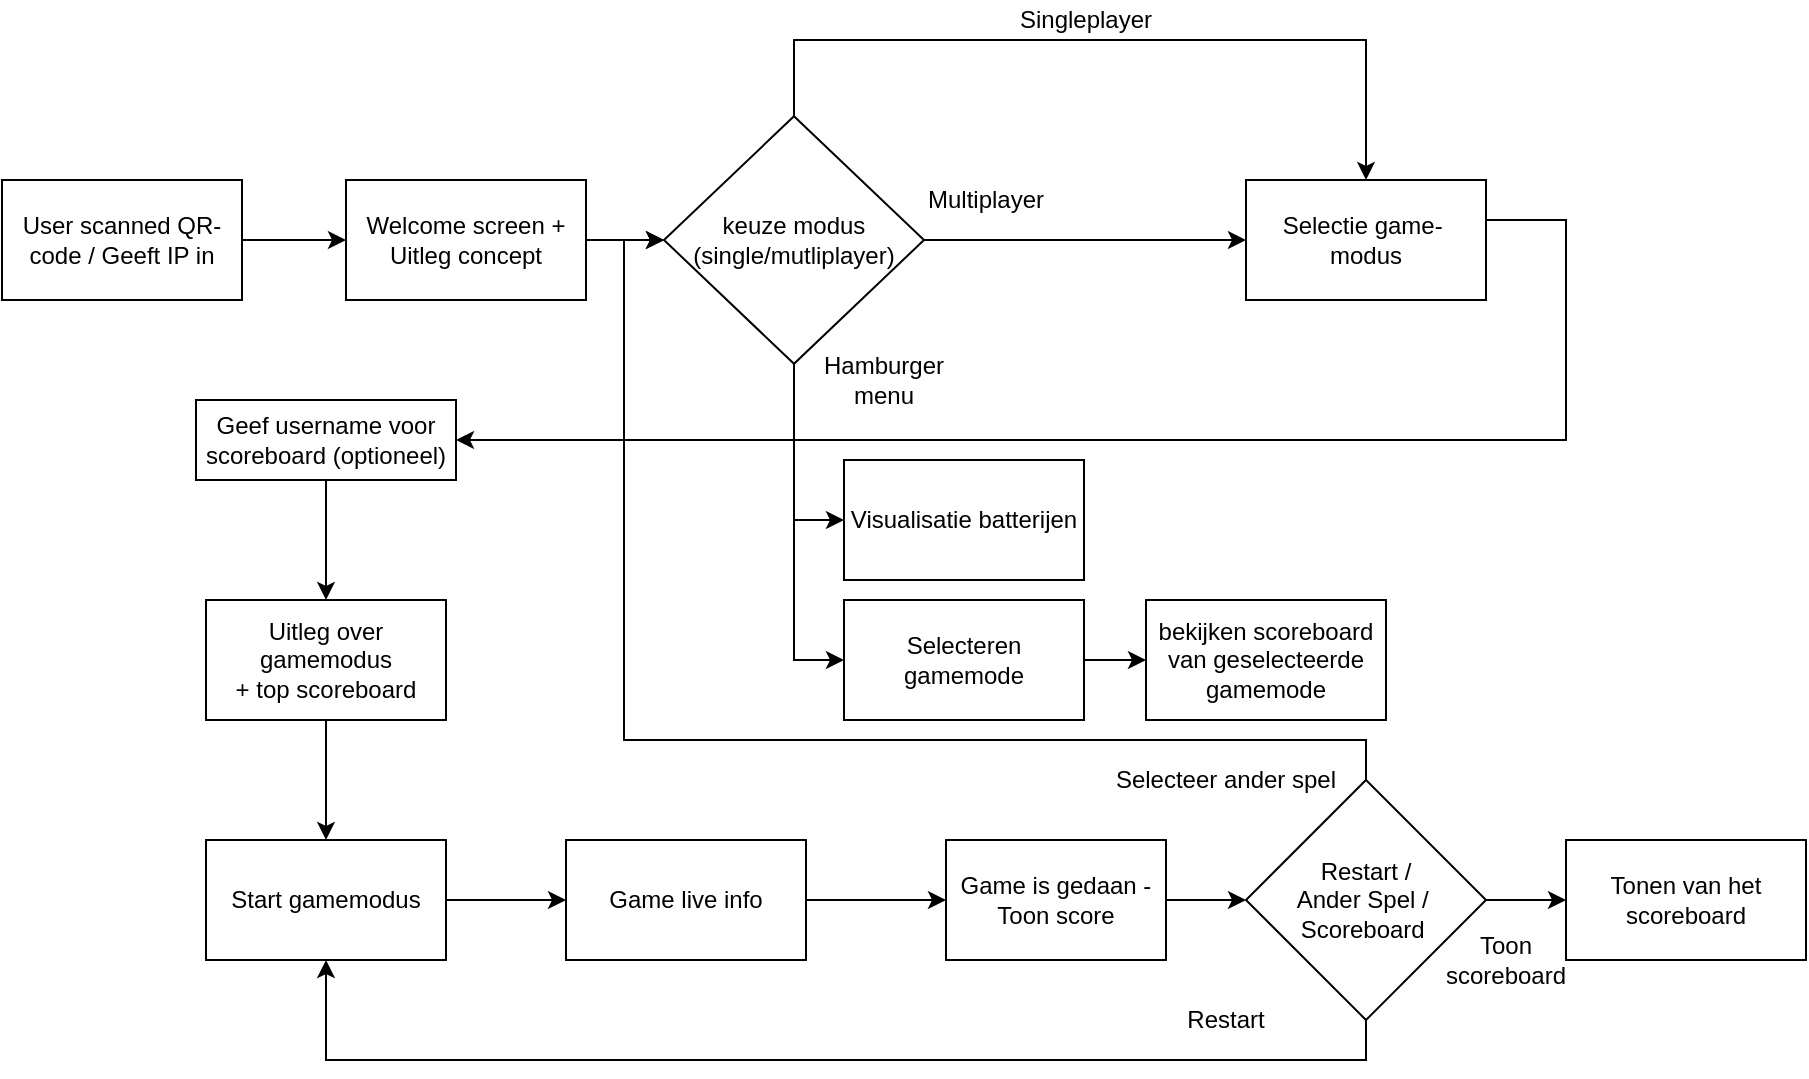 <mxfile version="14.1.9" type="device"><diagram id="wVSWxZS0oapYn9tlDqyi" name="Page-1"><mxGraphModel dx="1730" dy="872" grid="1" gridSize="10" guides="1" tooltips="1" connect="1" arrows="1" fold="1" page="1" pageScale="1" pageWidth="827" pageHeight="1169" math="0" shadow="0"><root><mxCell id="0"/><mxCell id="1" parent="0"/><mxCell id="IipHoXYeNZrF0xar_ZU0-2" style="edgeStyle=orthogonalEdgeStyle;rounded=0;orthogonalLoop=1;jettySize=auto;html=1;" parent="1" source="albKL7FkOKWzOsUpktxY-1" target="IipHoXYeNZrF0xar_ZU0-1" edge="1"><mxGeometry relative="1" as="geometry"/></mxCell><mxCell id="albKL7FkOKWzOsUpktxY-1" value="User scanned QR-code / Geeft IP in" style="rounded=0;whiteSpace=wrap;html=1;" parent="1" vertex="1"><mxGeometry x="18" y="170" width="120" height="60" as="geometry"/></mxCell><mxCell id="albKL7FkOKWzOsUpktxY-22" style="edgeStyle=orthogonalEdgeStyle;rounded=0;orthogonalLoop=1;jettySize=auto;html=1;entryX=0.5;entryY=0;entryDx=0;entryDy=0;exitX=1;exitY=0.5;exitDx=0;exitDy=0;" parent="1" source="WtCtFmdOXTZig0ZuTePk-4" target="albKL7FkOKWzOsUpktxY-21" edge="1"><mxGeometry relative="1" as="geometry"><Array as="points"><mxPoint x="180" y="290"/></Array></mxGeometry></mxCell><mxCell id="albKL7FkOKWzOsUpktxY-10" value="Selectie game-&amp;nbsp; modus" style="rounded=0;whiteSpace=wrap;html=1;" parent="1" vertex="1"><mxGeometry x="640" y="170" width="120" height="60" as="geometry"/></mxCell><mxCell id="IipHoXYeNZrF0xar_ZU0-4" style="edgeStyle=orthogonalEdgeStyle;rounded=0;orthogonalLoop=1;jettySize=auto;html=1;" parent="1" source="albKL7FkOKWzOsUpktxY-13" target="albKL7FkOKWzOsUpktxY-10" edge="1"><mxGeometry relative="1" as="geometry"/></mxCell><mxCell id="JYbThzgS1KqT1hBNcWxj-2" style="edgeStyle=orthogonalEdgeStyle;rounded=0;orthogonalLoop=1;jettySize=auto;html=1;entryX=0;entryY=0.5;entryDx=0;entryDy=0;" edge="1" parent="1" source="albKL7FkOKWzOsUpktxY-13" target="JYbThzgS1KqT1hBNcWxj-1"><mxGeometry relative="1" as="geometry"/></mxCell><mxCell id="JYbThzgS1KqT1hBNcWxj-8" style="edgeStyle=orthogonalEdgeStyle;rounded=0;orthogonalLoop=1;jettySize=auto;html=1;entryX=0;entryY=0.5;entryDx=0;entryDy=0;" edge="1" parent="1" source="albKL7FkOKWzOsUpktxY-13" target="JYbThzgS1KqT1hBNcWxj-6"><mxGeometry relative="1" as="geometry"/></mxCell><mxCell id="JYbThzgS1KqT1hBNcWxj-11" style="edgeStyle=orthogonalEdgeStyle;rounded=0;orthogonalLoop=1;jettySize=auto;html=1;entryX=0.5;entryY=0;entryDx=0;entryDy=0;" edge="1" parent="1" source="albKL7FkOKWzOsUpktxY-13" target="albKL7FkOKWzOsUpktxY-10"><mxGeometry relative="1" as="geometry"><Array as="points"><mxPoint x="414" y="100"/><mxPoint x="700" y="100"/></Array></mxGeometry></mxCell><mxCell id="albKL7FkOKWzOsUpktxY-13" value="&lt;span&gt;keuze modus&lt;/span&gt;&lt;br&gt;&lt;span&gt;(single/mutliplayer)&lt;/span&gt;" style="rhombus;whiteSpace=wrap;html=1;" parent="1" vertex="1"><mxGeometry x="349" y="138.1" width="130" height="123.81" as="geometry"/></mxCell><mxCell id="albKL7FkOKWzOsUpktxY-15" value="Multiplayer" style="text;html=1;strokeColor=none;fillColor=none;align=center;verticalAlign=middle;whiteSpace=wrap;rounded=0;" parent="1" vertex="1"><mxGeometry x="490" y="170" width="40" height="20" as="geometry"/></mxCell><mxCell id="JYbThzgS1KqT1hBNcWxj-14" style="edgeStyle=orthogonalEdgeStyle;rounded=0;orthogonalLoop=1;jettySize=auto;html=1;entryX=0.5;entryY=0;entryDx=0;entryDy=0;" edge="1" parent="1" source="albKL7FkOKWzOsUpktxY-21" target="albKL7FkOKWzOsUpktxY-23"><mxGeometry relative="1" as="geometry"/></mxCell><mxCell id="albKL7FkOKWzOsUpktxY-21" value="Uitleg over gamemodus&lt;br&gt;+ top scoreboard" style="rounded=0;whiteSpace=wrap;html=1;" parent="1" vertex="1"><mxGeometry x="120" y="380" width="120" height="60" as="geometry"/></mxCell><mxCell id="albKL7FkOKWzOsUpktxY-26" style="edgeStyle=orthogonalEdgeStyle;rounded=0;orthogonalLoop=1;jettySize=auto;html=1;entryX=0;entryY=0.5;entryDx=0;entryDy=0;" parent="1" source="albKL7FkOKWzOsUpktxY-23" target="albKL7FkOKWzOsUpktxY-25" edge="1"><mxGeometry relative="1" as="geometry"/></mxCell><mxCell id="albKL7FkOKWzOsUpktxY-23" value="Start gamemodus" style="rounded=0;whiteSpace=wrap;html=1;" parent="1" vertex="1"><mxGeometry x="120" y="500" width="120" height="60" as="geometry"/></mxCell><mxCell id="WtCtFmdOXTZig0ZuTePk-17" style="edgeStyle=orthogonalEdgeStyle;rounded=0;orthogonalLoop=1;jettySize=auto;html=1;entryX=0;entryY=0.5;entryDx=0;entryDy=0;" parent="1" source="albKL7FkOKWzOsUpktxY-25" target="WtCtFmdOXTZig0ZuTePk-16" edge="1"><mxGeometry relative="1" as="geometry"/></mxCell><mxCell id="albKL7FkOKWzOsUpktxY-25" value="Game live info" style="rounded=0;whiteSpace=wrap;html=1;" parent="1" vertex="1"><mxGeometry x="300" y="500" width="120" height="60" as="geometry"/></mxCell><mxCell id="albKL7FkOKWzOsUpktxY-29" value="Tonen van het scoreboard" style="rounded=0;whiteSpace=wrap;html=1;" parent="1" vertex="1"><mxGeometry x="800" y="500" width="120" height="60" as="geometry"/></mxCell><mxCell id="albKL7FkOKWzOsUpktxY-8" value="Singleplayer" style="text;html=1;strokeColor=none;fillColor=none;align=center;verticalAlign=middle;whiteSpace=wrap;rounded=0;" parent="1" vertex="1"><mxGeometry x="540" y="80" width="40" height="20" as="geometry"/></mxCell><mxCell id="WtCtFmdOXTZig0ZuTePk-14" style="edgeStyle=orthogonalEdgeStyle;rounded=0;orthogonalLoop=1;jettySize=auto;html=1;" parent="1" source="IipHoXYeNZrF0xar_ZU0-1" target="albKL7FkOKWzOsUpktxY-13" edge="1"><mxGeometry relative="1" as="geometry"/></mxCell><mxCell id="IipHoXYeNZrF0xar_ZU0-1" value="Welcome screen + Uitleg concept" style="rounded=0;whiteSpace=wrap;html=1;" parent="1" vertex="1"><mxGeometry x="190" y="170" width="120" height="60" as="geometry"/></mxCell><mxCell id="WtCtFmdOXTZig0ZuTePk-18" style="edgeStyle=orthogonalEdgeStyle;rounded=0;orthogonalLoop=1;jettySize=auto;html=1;" parent="1" source="WtCtFmdOXTZig0ZuTePk-15" target="albKL7FkOKWzOsUpktxY-29" edge="1"><mxGeometry relative="1" as="geometry"/></mxCell><mxCell id="WtCtFmdOXTZig0ZuTePk-22" style="edgeStyle=orthogonalEdgeStyle;rounded=0;orthogonalLoop=1;jettySize=auto;html=1;" parent="1" source="WtCtFmdOXTZig0ZuTePk-15" target="albKL7FkOKWzOsUpktxY-23" edge="1"><mxGeometry relative="1" as="geometry"><Array as="points"><mxPoint x="700" y="610"/><mxPoint x="180" y="610"/></Array></mxGeometry></mxCell><mxCell id="WtCtFmdOXTZig0ZuTePk-24" style="edgeStyle=orthogonalEdgeStyle;rounded=0;orthogonalLoop=1;jettySize=auto;html=1;entryX=0;entryY=0.5;entryDx=0;entryDy=0;" parent="1" source="WtCtFmdOXTZig0ZuTePk-15" target="albKL7FkOKWzOsUpktxY-13" edge="1"><mxGeometry relative="1" as="geometry"><Array as="points"><mxPoint x="700" y="450"/><mxPoint x="329" y="450"/><mxPoint x="329" y="200"/></Array></mxGeometry></mxCell><mxCell id="WtCtFmdOXTZig0ZuTePk-15" value="Restart / &lt;br&gt;Ander Spel /&amp;nbsp;&lt;br&gt;Scoreboard&amp;nbsp;" style="rhombus;whiteSpace=wrap;html=1;" parent="1" vertex="1"><mxGeometry x="640" y="470" width="120" height="120" as="geometry"/></mxCell><mxCell id="WtCtFmdOXTZig0ZuTePk-19" style="edgeStyle=orthogonalEdgeStyle;rounded=0;orthogonalLoop=1;jettySize=auto;html=1;entryX=0;entryY=0.5;entryDx=0;entryDy=0;" parent="1" source="WtCtFmdOXTZig0ZuTePk-16" target="WtCtFmdOXTZig0ZuTePk-15" edge="1"><mxGeometry relative="1" as="geometry"/></mxCell><mxCell id="WtCtFmdOXTZig0ZuTePk-16" value="Game is gedaan - Toon score" style="rounded=0;whiteSpace=wrap;html=1;" parent="1" vertex="1"><mxGeometry x="490" y="500" width="110" height="60" as="geometry"/></mxCell><mxCell id="WtCtFmdOXTZig0ZuTePk-20" value="Toon scoreboard" style="text;html=1;strokeColor=none;fillColor=none;align=center;verticalAlign=middle;whiteSpace=wrap;rounded=0;" parent="1" vertex="1"><mxGeometry x="750" y="550" width="40" height="20" as="geometry"/></mxCell><mxCell id="WtCtFmdOXTZig0ZuTePk-23" value="Restart" style="text;html=1;strokeColor=none;fillColor=none;align=center;verticalAlign=middle;whiteSpace=wrap;rounded=0;" parent="1" vertex="1"><mxGeometry x="610" y="580" width="40" height="20" as="geometry"/></mxCell><mxCell id="WtCtFmdOXTZig0ZuTePk-25" value="Selecteer ander spel" style="text;html=1;strokeColor=none;fillColor=none;align=center;verticalAlign=middle;whiteSpace=wrap;rounded=0;" parent="1" vertex="1"><mxGeometry x="565" y="460" width="130" height="20" as="geometry"/></mxCell><mxCell id="JYbThzgS1KqT1hBNcWxj-1" value="Visualisatie batterijen" style="rounded=0;whiteSpace=wrap;html=1;" vertex="1" parent="1"><mxGeometry x="439" y="310" width="120" height="60" as="geometry"/></mxCell><mxCell id="JYbThzgS1KqT1hBNcWxj-4" value="Hamburger menu" style="text;html=1;strokeColor=none;fillColor=none;align=center;verticalAlign=middle;whiteSpace=wrap;rounded=0;" vertex="1" parent="1"><mxGeometry x="439" y="260" width="40" height="20" as="geometry"/></mxCell><mxCell id="JYbThzgS1KqT1hBNcWxj-10" style="edgeStyle=orthogonalEdgeStyle;rounded=0;orthogonalLoop=1;jettySize=auto;html=1;entryX=0;entryY=0.5;entryDx=0;entryDy=0;" edge="1" parent="1" source="JYbThzgS1KqT1hBNcWxj-6" target="JYbThzgS1KqT1hBNcWxj-9"><mxGeometry relative="1" as="geometry"/></mxCell><mxCell id="JYbThzgS1KqT1hBNcWxj-6" value="Selecteren gamemode" style="rounded=0;whiteSpace=wrap;html=1;" vertex="1" parent="1"><mxGeometry x="439" y="380" width="120" height="60" as="geometry"/></mxCell><mxCell id="JYbThzgS1KqT1hBNcWxj-9" value="bekijken scoreboard&lt;br&gt;van geselecteerde gamemode" style="rounded=0;whiteSpace=wrap;html=1;" vertex="1" parent="1"><mxGeometry x="590" y="380" width="120" height="60" as="geometry"/></mxCell><mxCell id="WtCtFmdOXTZig0ZuTePk-4" value="Geef username voor scoreboard (optioneel)" style="rounded=0;whiteSpace=wrap;html=1;" parent="1" vertex="1"><mxGeometry x="115" y="280" width="130" height="40" as="geometry"/></mxCell><mxCell id="JYbThzgS1KqT1hBNcWxj-13" style="edgeStyle=orthogonalEdgeStyle;rounded=0;orthogonalLoop=1;jettySize=auto;html=1;entryX=1;entryY=0.5;entryDx=0;entryDy=0;exitX=1;exitY=0.5;exitDx=0;exitDy=0;" edge="1" parent="1" source="albKL7FkOKWzOsUpktxY-10" target="WtCtFmdOXTZig0ZuTePk-4"><mxGeometry relative="1" as="geometry"><Array as="points"><mxPoint x="760" y="190"/><mxPoint x="800" y="190"/><mxPoint x="800" y="300"/></Array><mxPoint x="760" y="200" as="sourcePoint"/><mxPoint x="36" y="530" as="targetPoint"/></mxGeometry></mxCell></root></mxGraphModel></diagram></mxfile>